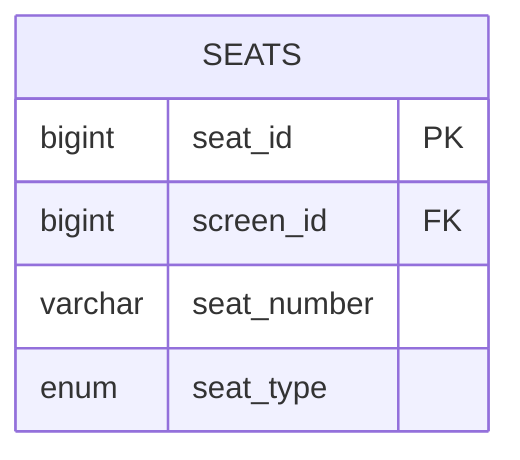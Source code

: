 erDiagram
    SEATS {
        bigint seat_id PK
        bigint screen_id FK
        varchar seat_number
        enum seat_type
    }